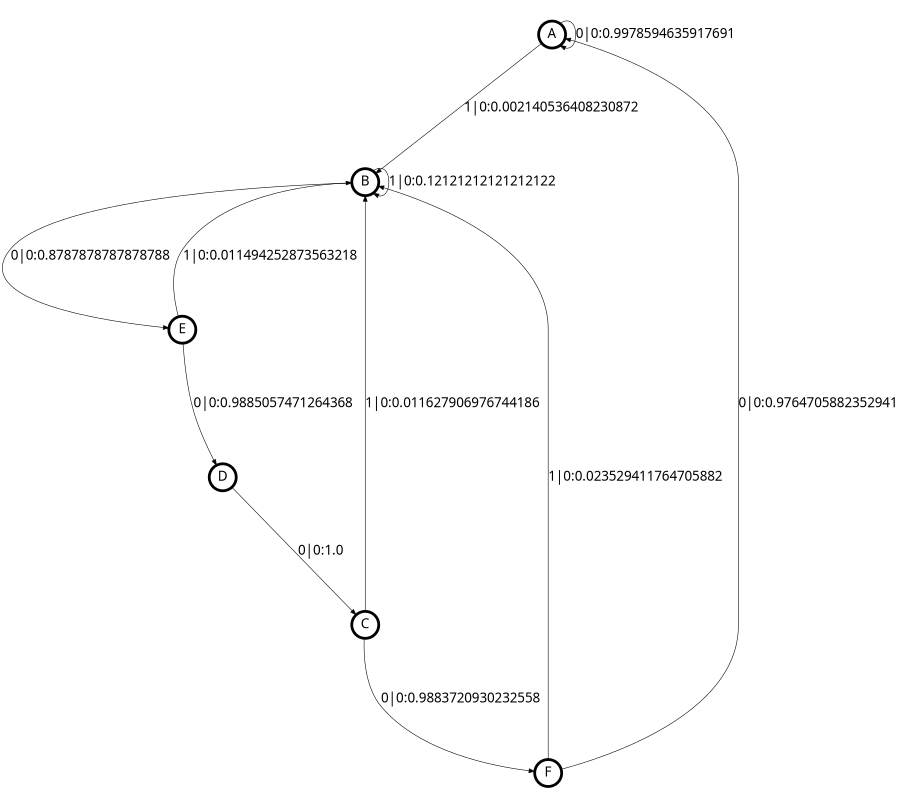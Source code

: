 digraph  {
size = "6,8.5";
ratio = "fill";
node
[shape = circle];
node [fontsize = 24];
node [penwidth = 5];
edge [fontsize = 24];
node [fontname = "CMU Serif Roman"];
graph [fontname = "CMU Serif Roman"];
edge [fontname = "CMU Serif Roman"];
A -> A [label = "0|0:0.9978594635917691\l"];
A -> B [label = "1|0:0.002140536408230872\l"];
B -> B [label = "1|0:0.12121212121212122\l"];
B -> E [label = "0|0:0.8787878787878788\l"];
C -> B [label = "1|0:0.011627906976744186\l"];
C -> F [label = "0|0:0.9883720930232558\l"];
D -> C [label = "0|0:1.0\l"];
E -> B [label = "1|0:0.011494252873563218\l"];
E -> D [label = "0|0:0.9885057471264368\l"];
F -> A [label = "0|0:0.9764705882352941\l"];
F -> B [label = "1|0:0.023529411764705882\l"];
}